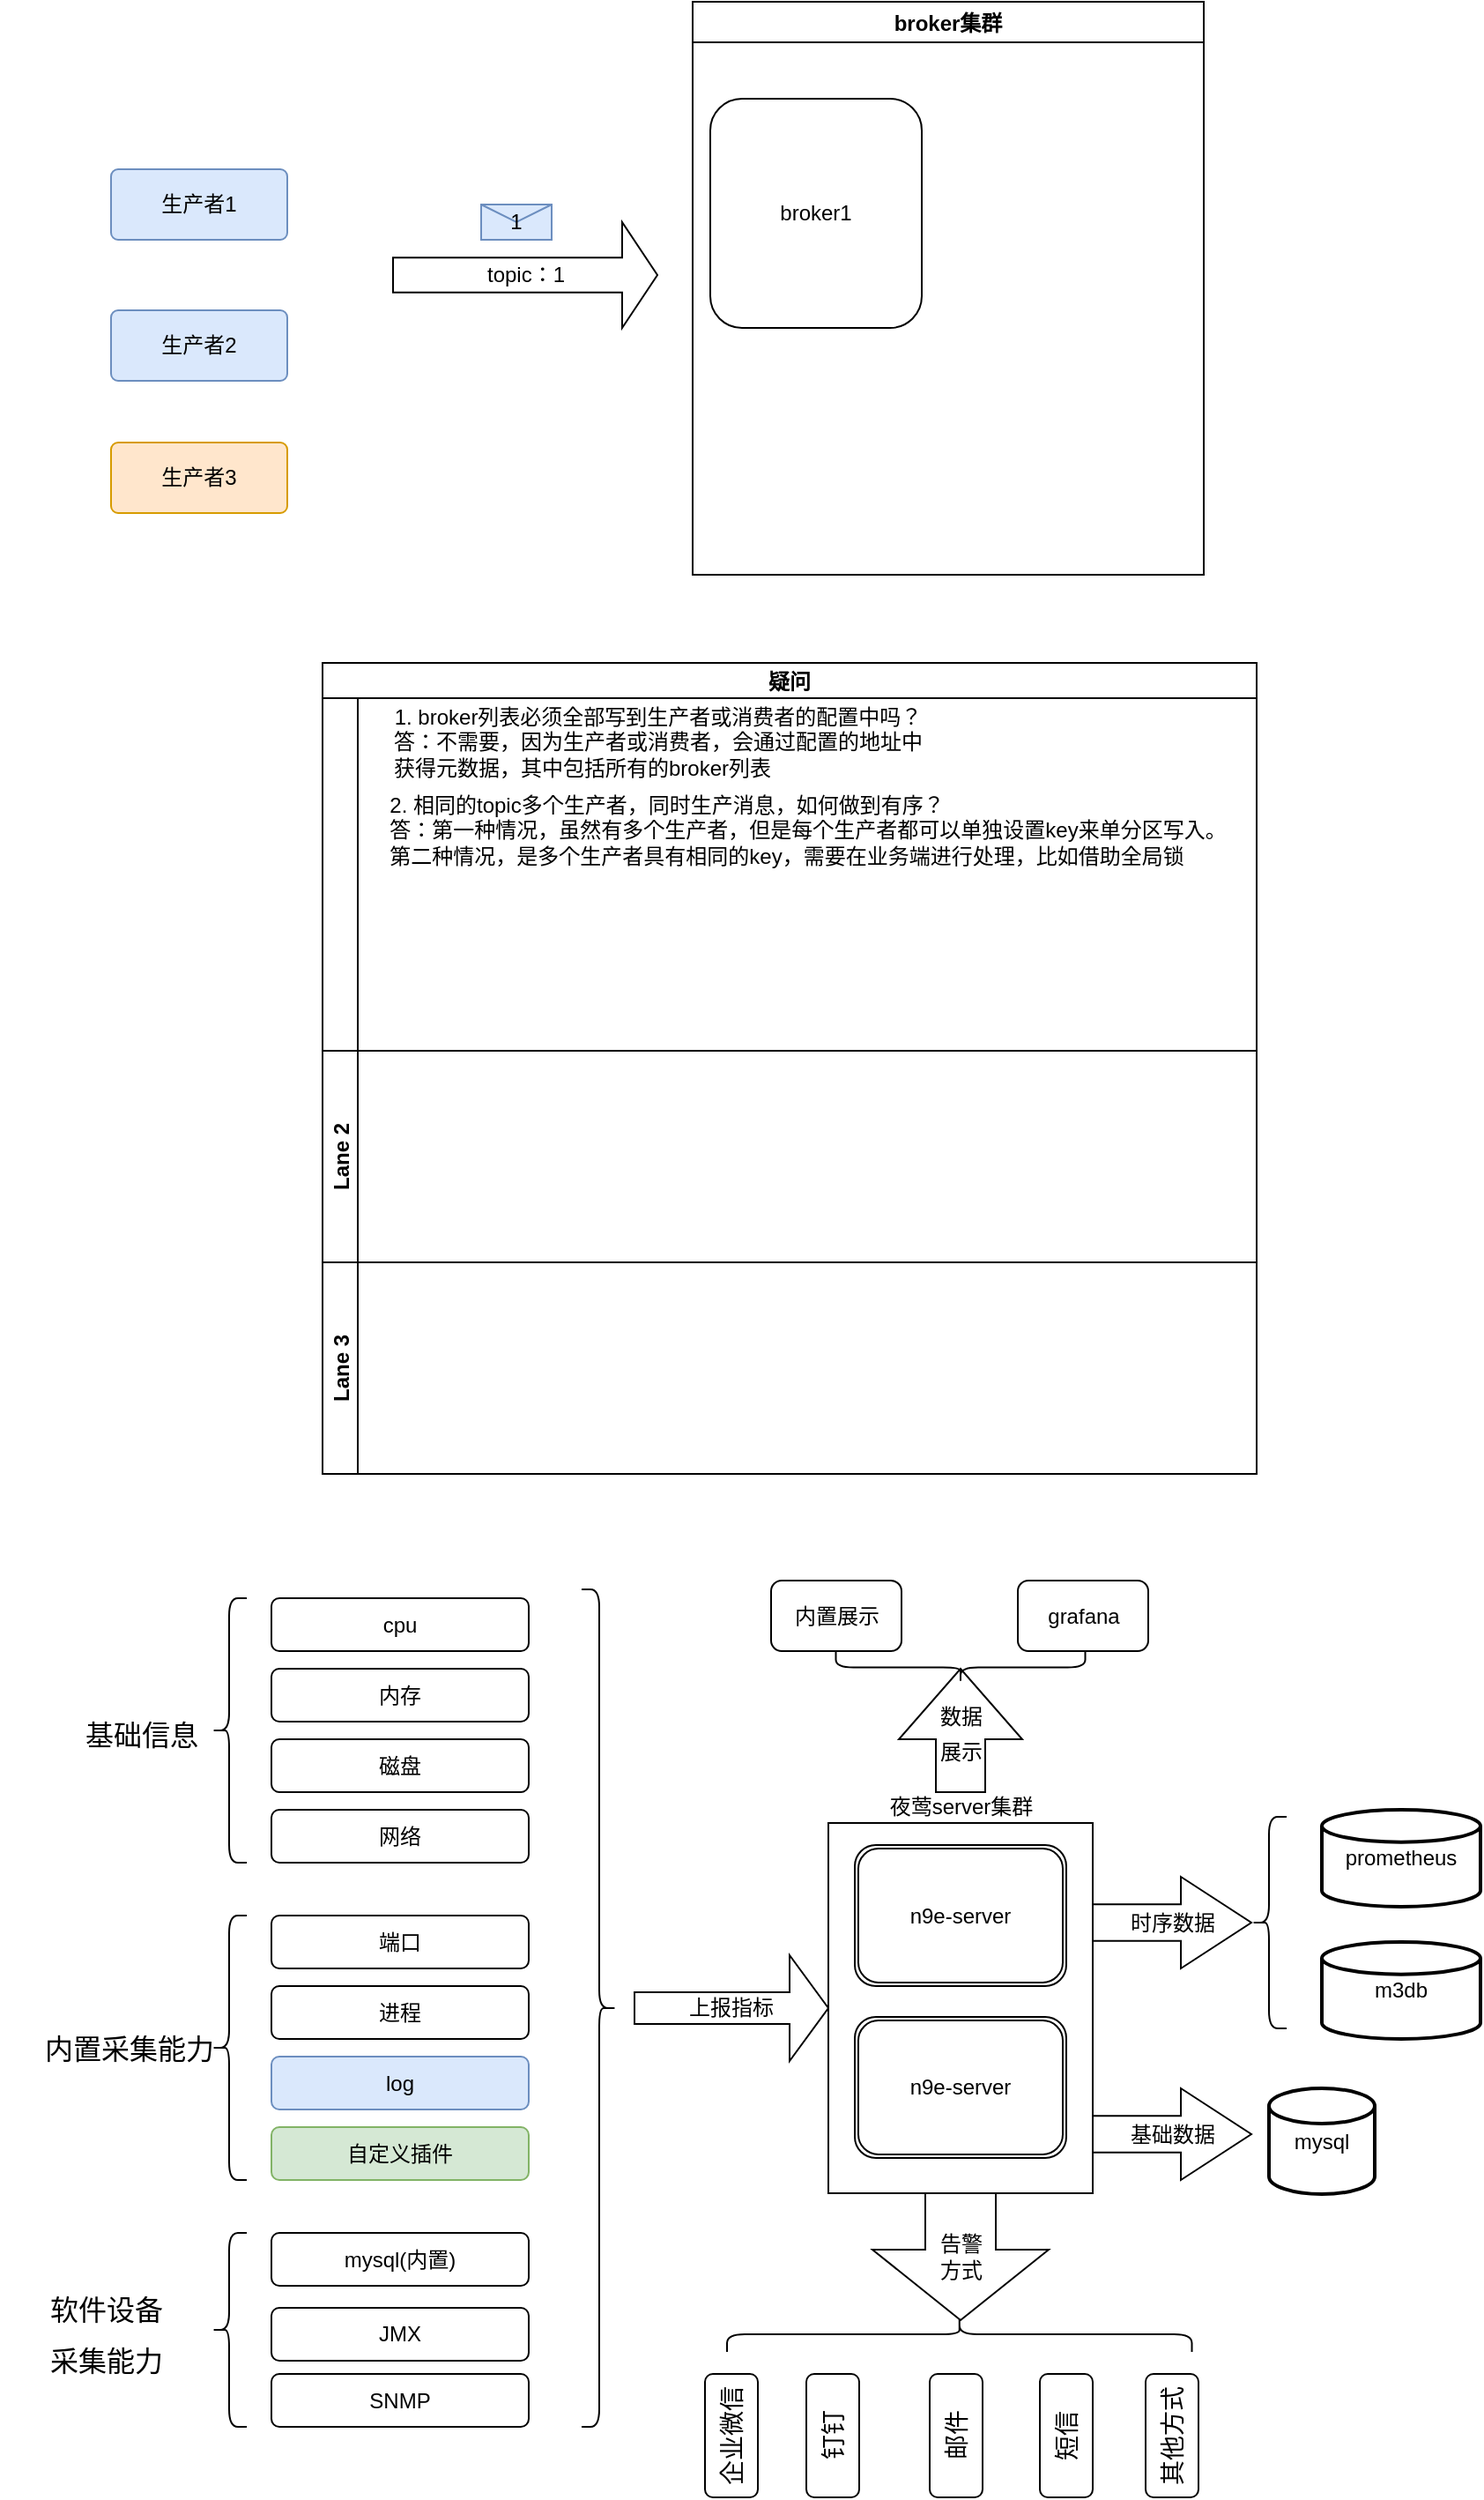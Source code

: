 <mxfile version="15.5.1" type="github">
  <diagram id="Hw2IK7ok40k7nLGpnW4U" name="第 1 页">
    <mxGraphModel dx="1840" dy="697" grid="1" gridSize="10" guides="1" tooltips="1" connect="1" arrows="1" fold="1" page="1" pageScale="1" pageWidth="827" pageHeight="1169" math="0" shadow="0">
      <root>
        <mxCell id="0" />
        <mxCell id="1" parent="0" />
        <mxCell id="-IGQx0JixpStEkoeapdc-1" value="1" style="shape=message;html=1;whiteSpace=wrap;html=1;outlineConnect=0;fillColor=#dae8fc;strokeColor=#6c8ebf;movable=1;resizable=1;rotatable=1;deletable=1;editable=1;connectable=1;" parent="1" vertex="1">
          <mxGeometry x="260" y="410" width="40" height="20" as="geometry" />
        </mxCell>
        <mxCell id="-IGQx0JixpStEkoeapdc-2" value="topic：1" style="html=1;shadow=0;dashed=0;align=center;verticalAlign=middle;shape=mxgraph.arrows2.arrow;dy=0.67;dx=20;notch=0;movable=1;resizable=1;rotatable=1;deletable=1;editable=1;connectable=1;" parent="1" vertex="1">
          <mxGeometry x="210" y="420" width="150" height="60" as="geometry" />
        </mxCell>
        <mxCell id="-IGQx0JixpStEkoeapdc-3" value="生产者1" style="rounded=1;arcSize=10;whiteSpace=wrap;html=1;align=center;fillColor=#dae8fc;strokeColor=#6c8ebf;" parent="1" vertex="1">
          <mxGeometry x="50" y="390" width="100" height="40" as="geometry" />
        </mxCell>
        <mxCell id="-IGQx0JixpStEkoeapdc-4" value="生产者2" style="rounded=1;arcSize=10;whiteSpace=wrap;html=1;align=center;fillColor=#dae8fc;strokeColor=#6c8ebf;" parent="1" vertex="1">
          <mxGeometry x="50" y="470" width="100" height="40" as="geometry" />
        </mxCell>
        <mxCell id="-IGQx0JixpStEkoeapdc-5" value="生产者3" style="rounded=1;arcSize=10;whiteSpace=wrap;html=1;align=center;fillColor=#ffe6cc;strokeColor=#d79b00;" parent="1" vertex="1">
          <mxGeometry x="50" y="545" width="100" height="40" as="geometry" />
        </mxCell>
        <mxCell id="-IGQx0JixpStEkoeapdc-6" value="疑问" style="swimlane;childLayout=stackLayout;resizeParent=1;resizeParentMax=0;horizontal=1;startSize=20;horizontalStack=0;" parent="1" vertex="1">
          <mxGeometry x="170" y="670" width="530" height="460" as="geometry" />
        </mxCell>
        <mxCell id="-IGQx0JixpStEkoeapdc-7" value="" style="swimlane;startSize=20;horizontal=0;" parent="-IGQx0JixpStEkoeapdc-6" vertex="1">
          <mxGeometry y="20" width="530" height="200" as="geometry">
            <mxRectangle y="20" width="480" height="40" as="alternateBounds" />
          </mxGeometry>
        </mxCell>
        <mxCell id="-IGQx0JixpStEkoeapdc-10" value="1. broker列表必须全部写到生产者或消费者的配置中吗？&lt;br&gt;&lt;div style=&quot;text-align: left&quot;&gt;&lt;span&gt;答：不需要，因为生产者或消费者，会通过配置的地址中&lt;/span&gt;&lt;/div&gt;&lt;div style=&quot;text-align: left&quot;&gt;&lt;span&gt;获得元数据，其中包括所有的broker列表&lt;/span&gt;&lt;/div&gt;" style="text;html=1;align=center;verticalAlign=middle;resizable=0;points=[];autosize=1;strokeColor=none;fillColor=none;" parent="-IGQx0JixpStEkoeapdc-7" vertex="1">
          <mxGeometry x="30" width="320" height="50" as="geometry" />
        </mxCell>
        <mxCell id="-IGQx0JixpStEkoeapdc-11" value="&lt;div style=&quot;text-align: left&quot;&gt;&lt;span&gt;2. 相同的topic多个生产者，同时生产消息，如何做到有序？&lt;/span&gt;&lt;/div&gt;&lt;div style=&quot;text-align: left&quot;&gt;&lt;span&gt;答：第一种情况，虽然有多个生产者，但是每个生产者都可以单独设置key来单分区写入。&lt;/span&gt;&lt;/div&gt;&lt;div style=&quot;text-align: left&quot;&gt;&lt;span&gt;第二种情况，是多个生产者具有相同的key，需要在业务端进行处理，比如借助全局锁&lt;/span&gt;&lt;/div&gt;" style="text;html=1;align=center;verticalAlign=middle;resizable=0;points=[];autosize=1;strokeColor=none;fillColor=none;" parent="-IGQx0JixpStEkoeapdc-7" vertex="1">
          <mxGeometry x="30" y="50" width="490" height="50" as="geometry" />
        </mxCell>
        <mxCell id="-IGQx0JixpStEkoeapdc-8" value="Lane 2" style="swimlane;startSize=20;horizontal=0;" parent="-IGQx0JixpStEkoeapdc-6" vertex="1">
          <mxGeometry y="220" width="530" height="120" as="geometry" />
        </mxCell>
        <mxCell id="-IGQx0JixpStEkoeapdc-9" value="Lane 3" style="swimlane;startSize=20;horizontal=0;" parent="-IGQx0JixpStEkoeapdc-6" vertex="1">
          <mxGeometry y="340" width="530" height="120" as="geometry" />
        </mxCell>
        <mxCell id="9vsc2cy2VzVOIzII8Pbb-2" value="broker集群" style="swimlane;align=center;" parent="1" vertex="1">
          <mxGeometry x="380" y="295" width="290" height="325" as="geometry" />
        </mxCell>
        <mxCell id="9vsc2cy2VzVOIzII8Pbb-3" value="broker1" style="rounded=1;whiteSpace=wrap;html=1;align=center;" parent="1" vertex="1">
          <mxGeometry x="390" y="350" width="120" height="130" as="geometry" />
        </mxCell>
        <mxCell id="9vsc2cy2VzVOIzII8Pbb-4" value="" style="shape=curlyBracket;whiteSpace=wrap;html=1;rounded=1;align=center;" parent="1" vertex="1">
          <mxGeometry x="107" y="1200.5" width="20" height="150" as="geometry" />
        </mxCell>
        <mxCell id="9vsc2cy2VzVOIzII8Pbb-6" value="cpu" style="whiteSpace=wrap;html=1;rounded=1;" parent="1" vertex="1">
          <mxGeometry x="141" y="1200.5" width="146" height="30" as="geometry" />
        </mxCell>
        <mxCell id="9vsc2cy2VzVOIzII8Pbb-8" value="内存" style="whiteSpace=wrap;html=1;rounded=1;" parent="1" vertex="1">
          <mxGeometry x="141" y="1240.5" width="146" height="30" as="geometry" />
        </mxCell>
        <mxCell id="9vsc2cy2VzVOIzII8Pbb-9" value="磁盘" style="whiteSpace=wrap;html=1;rounded=1;" parent="1" vertex="1">
          <mxGeometry x="141" y="1280.5" width="146" height="30" as="geometry" />
        </mxCell>
        <mxCell id="9vsc2cy2VzVOIzII8Pbb-10" value="&lt;span style=&quot;font-weight: normal&quot;&gt;&lt;font style=&quot;font-size: 16px&quot;&gt;基础信息&lt;/font&gt;&lt;/span&gt;" style="text;strokeColor=none;fillColor=none;html=1;fontSize=24;fontStyle=1;verticalAlign=middle;align=center;" parent="1" vertex="1">
          <mxGeometry x="17" y="1255.5" width="100" height="40" as="geometry" />
        </mxCell>
        <mxCell id="9vsc2cy2VzVOIzII8Pbb-11" value="网络" style="whiteSpace=wrap;html=1;rounded=1;" parent="1" vertex="1">
          <mxGeometry x="141" y="1320.5" width="146" height="30" as="geometry" />
        </mxCell>
        <mxCell id="9vsc2cy2VzVOIzII8Pbb-12" value="&lt;span style=&quot;font-weight: normal&quot;&gt;&lt;font style=&quot;font-size: 16px&quot;&gt;内置采集能力&lt;/font&gt;&lt;/span&gt;" style="text;strokeColor=none;fillColor=none;html=1;fontSize=24;fontStyle=1;verticalAlign=middle;align=center;" parent="1" vertex="1">
          <mxGeometry y="1438" width="120" height="32" as="geometry" />
        </mxCell>
        <mxCell id="9vsc2cy2VzVOIzII8Pbb-13" value="" style="shape=curlyBracket;whiteSpace=wrap;html=1;rounded=1;align=center;" parent="1" vertex="1">
          <mxGeometry x="107" y="1380.5" width="20" height="150" as="geometry" />
        </mxCell>
        <mxCell id="9vsc2cy2VzVOIzII8Pbb-14" value="端口" style="whiteSpace=wrap;html=1;rounded=1;" parent="1" vertex="1">
          <mxGeometry x="141" y="1380.5" width="146" height="30" as="geometry" />
        </mxCell>
        <mxCell id="9vsc2cy2VzVOIzII8Pbb-15" value="进程" style="whiteSpace=wrap;html=1;rounded=1;" parent="1" vertex="1">
          <mxGeometry x="141" y="1420.5" width="146" height="30" as="geometry" />
        </mxCell>
        <mxCell id="9vsc2cy2VzVOIzII8Pbb-16" value="log" style="whiteSpace=wrap;html=1;rounded=1;fillColor=#dae8fc;strokeColor=#6c8ebf;" parent="1" vertex="1">
          <mxGeometry x="141" y="1460.5" width="146" height="30" as="geometry" />
        </mxCell>
        <mxCell id="9vsc2cy2VzVOIzII8Pbb-17" value="自定义插件" style="whiteSpace=wrap;html=1;rounded=1;fillColor=#d5e8d4;strokeColor=#82b366;" parent="1" vertex="1">
          <mxGeometry x="141" y="1500.5" width="146" height="30" as="geometry" />
        </mxCell>
        <mxCell id="9vsc2cy2VzVOIzII8Pbb-18" value="&lt;span style=&quot;font-weight: normal ; font-size: 16px&quot;&gt;软件设备&lt;br&gt;采集能力&lt;/span&gt;" style="text;strokeColor=none;fillColor=none;html=1;fontSize=24;fontStyle=1;verticalAlign=middle;align=center;" parent="1" vertex="1">
          <mxGeometry x="-13" y="1583" width="120" height="65" as="geometry" />
        </mxCell>
        <mxCell id="9vsc2cy2VzVOIzII8Pbb-19" value="" style="shape=curlyBracket;whiteSpace=wrap;html=1;rounded=1;align=center;" parent="1" vertex="1">
          <mxGeometry x="107" y="1560.5" width="20" height="110" as="geometry" />
        </mxCell>
        <mxCell id="9vsc2cy2VzVOIzII8Pbb-20" value="mysql(内置)" style="whiteSpace=wrap;html=1;rounded=1;" parent="1" vertex="1">
          <mxGeometry x="141" y="1560.5" width="146" height="30" as="geometry" />
        </mxCell>
        <mxCell id="9vsc2cy2VzVOIzII8Pbb-21" value="JMX" style="whiteSpace=wrap;html=1;rounded=1;" parent="1" vertex="1">
          <mxGeometry x="141" y="1603" width="146" height="30" as="geometry" />
        </mxCell>
        <mxCell id="9vsc2cy2VzVOIzII8Pbb-22" value="SNMP" style="whiteSpace=wrap;html=1;rounded=1;" parent="1" vertex="1">
          <mxGeometry x="141" y="1640.5" width="146" height="30" as="geometry" />
        </mxCell>
        <mxCell id="9vsc2cy2VzVOIzII8Pbb-23" value="" style="shape=curlyBracket;whiteSpace=wrap;html=1;rounded=1;flipH=1;align=center;" parent="1" vertex="1">
          <mxGeometry x="317" y="1195.5" width="20" height="475" as="geometry" />
        </mxCell>
        <mxCell id="9vsc2cy2VzVOIzII8Pbb-24" value="上报指标" style="shape=singleArrow;whiteSpace=wrap;html=1;align=center;" parent="1" vertex="1">
          <mxGeometry x="347" y="1403" width="110" height="60" as="geometry" />
        </mxCell>
        <mxCell id="9vsc2cy2VzVOIzII8Pbb-25" value="夜莺server集群" style="verticalLabelPosition=top;verticalAlign=bottom;html=1;shape=mxgraph.basic.rect;fillColor2=none;strokeWidth=1;size=20;indent=5;labelPosition=center;align=center;" parent="1" vertex="1">
          <mxGeometry x="457" y="1328" width="150" height="210" as="geometry" />
        </mxCell>
        <mxCell id="9vsc2cy2VzVOIzII8Pbb-26" value="" style="shape=curlyBracket;whiteSpace=wrap;html=1;rounded=1;align=center;rotation=90;" parent="1" vertex="1">
          <mxGeometry x="521.38" y="1486.13" width="20" height="263.75" as="geometry" />
        </mxCell>
        <mxCell id="_ushDdjgcCsxqVEZmOoj-1" value="n9e-server" style="shape=ext;double=1;rounded=1;whiteSpace=wrap;html=1;" vertex="1" parent="1">
          <mxGeometry x="472" y="1340.5" width="120" height="80" as="geometry" />
        </mxCell>
        <mxCell id="_ushDdjgcCsxqVEZmOoj-2" value="n9e-server" style="shape=ext;double=1;rounded=1;whiteSpace=wrap;html=1;" vertex="1" parent="1">
          <mxGeometry x="472" y="1438" width="120" height="80" as="geometry" />
        </mxCell>
        <mxCell id="_ushDdjgcCsxqVEZmOoj-4" value="基础数据" style="html=1;shadow=0;dashed=0;align=center;verticalAlign=middle;shape=mxgraph.arrows2.arrow;dy=0.6;dx=40;notch=0;" vertex="1" parent="1">
          <mxGeometry x="607" y="1478.5" width="90" height="52" as="geometry" />
        </mxCell>
        <mxCell id="_ushDdjgcCsxqVEZmOoj-5" value="mysql" style="strokeWidth=2;html=1;shape=mxgraph.flowchart.database;whiteSpace=wrap;" vertex="1" parent="1">
          <mxGeometry x="707" y="1478.5" width="60" height="60" as="geometry" />
        </mxCell>
        <mxCell id="_ushDdjgcCsxqVEZmOoj-6" value="时序数据" style="html=1;shadow=0;dashed=0;align=center;verticalAlign=middle;shape=mxgraph.arrows2.arrow;dy=0.6;dx=40;notch=0;" vertex="1" parent="1">
          <mxGeometry x="607" y="1358.5" width="90" height="52" as="geometry" />
        </mxCell>
        <mxCell id="_ushDdjgcCsxqVEZmOoj-7" value="" style="shape=curlyBracket;whiteSpace=wrap;html=1;rounded=1;" vertex="1" parent="1">
          <mxGeometry x="697" y="1324.5" width="20" height="120" as="geometry" />
        </mxCell>
        <mxCell id="_ushDdjgcCsxqVEZmOoj-8" value="prometheus" style="strokeWidth=2;html=1;shape=mxgraph.flowchart.database;whiteSpace=wrap;" vertex="1" parent="1">
          <mxGeometry x="737" y="1320.5" width="90" height="55" as="geometry" />
        </mxCell>
        <mxCell id="_ushDdjgcCsxqVEZmOoj-9" value="m3db" style="strokeWidth=2;html=1;shape=mxgraph.flowchart.database;whiteSpace=wrap;" vertex="1" parent="1">
          <mxGeometry x="737" y="1395.5" width="90" height="55" as="geometry" />
        </mxCell>
        <mxCell id="_ushDdjgcCsxqVEZmOoj-10" value="告警&lt;br&gt;方式" style="html=1;shadow=0;dashed=0;align=center;verticalAlign=middle;shape=mxgraph.arrows2.arrow;dy=0.6;dx=40;direction=south;notch=0;" vertex="1" parent="1">
          <mxGeometry x="482" y="1538" width="100" height="72" as="geometry" />
        </mxCell>
        <mxCell id="_ushDdjgcCsxqVEZmOoj-14" value="企业微信" style="rounded=1;whiteSpace=wrap;html=1;fontSize=14;rotation=-90;" vertex="1" parent="1">
          <mxGeometry x="367" y="1660.5" width="70" height="30" as="geometry" />
        </mxCell>
        <mxCell id="_ushDdjgcCsxqVEZmOoj-15" value="邮件" style="rounded=1;whiteSpace=wrap;html=1;fontSize=14;rotation=-90;" vertex="1" parent="1">
          <mxGeometry x="494.5" y="1660.5" width="70" height="30" as="geometry" />
        </mxCell>
        <mxCell id="_ushDdjgcCsxqVEZmOoj-16" value="钉钉" style="rounded=1;whiteSpace=wrap;html=1;fontSize=14;rotation=-90;" vertex="1" parent="1">
          <mxGeometry x="424.5" y="1660.5" width="70" height="30" as="geometry" />
        </mxCell>
        <mxCell id="_ushDdjgcCsxqVEZmOoj-17" value="短信" style="rounded=1;whiteSpace=wrap;html=1;fontSize=14;rotation=-90;" vertex="1" parent="1">
          <mxGeometry x="557" y="1660.5" width="70" height="30" as="geometry" />
        </mxCell>
        <mxCell id="_ushDdjgcCsxqVEZmOoj-18" value="其他方式" style="rounded=1;whiteSpace=wrap;html=1;fontSize=14;rotation=-90;" vertex="1" parent="1">
          <mxGeometry x="617" y="1660.5" width="70" height="30" as="geometry" />
        </mxCell>
        <mxCell id="_ushDdjgcCsxqVEZmOoj-19" value="&lt;font style=&quot;font-size: 12px&quot;&gt;数据&lt;br&gt;展示&lt;/font&gt;" style="html=1;shadow=0;dashed=0;align=center;verticalAlign=middle;shape=mxgraph.arrows2.arrow;dy=0.6;dx=40;direction=north;notch=0;fontSize=16;" vertex="1" parent="1">
          <mxGeometry x="497" y="1240.5" width="70" height="70" as="geometry" />
        </mxCell>
        <mxCell id="_ushDdjgcCsxqVEZmOoj-20" value="" style="shape=curlyBracket;whiteSpace=wrap;html=1;rounded=1;flipH=1;fontSize=12;rotation=90;size=0.5;" vertex="1" parent="1">
          <mxGeometry x="523.25" y="1169" width="17.5" height="141.5" as="geometry" />
        </mxCell>
        <mxCell id="_ushDdjgcCsxqVEZmOoj-22" value="内置展示" style="rounded=1;whiteSpace=wrap;html=1;fontSize=12;" vertex="1" parent="1">
          <mxGeometry x="424.5" y="1190.5" width="74" height="40" as="geometry" />
        </mxCell>
        <mxCell id="_ushDdjgcCsxqVEZmOoj-24" value="grafana" style="rounded=1;whiteSpace=wrap;html=1;fontSize=12;" vertex="1" parent="1">
          <mxGeometry x="564.5" y="1190.5" width="74" height="40" as="geometry" />
        </mxCell>
      </root>
    </mxGraphModel>
  </diagram>
</mxfile>
